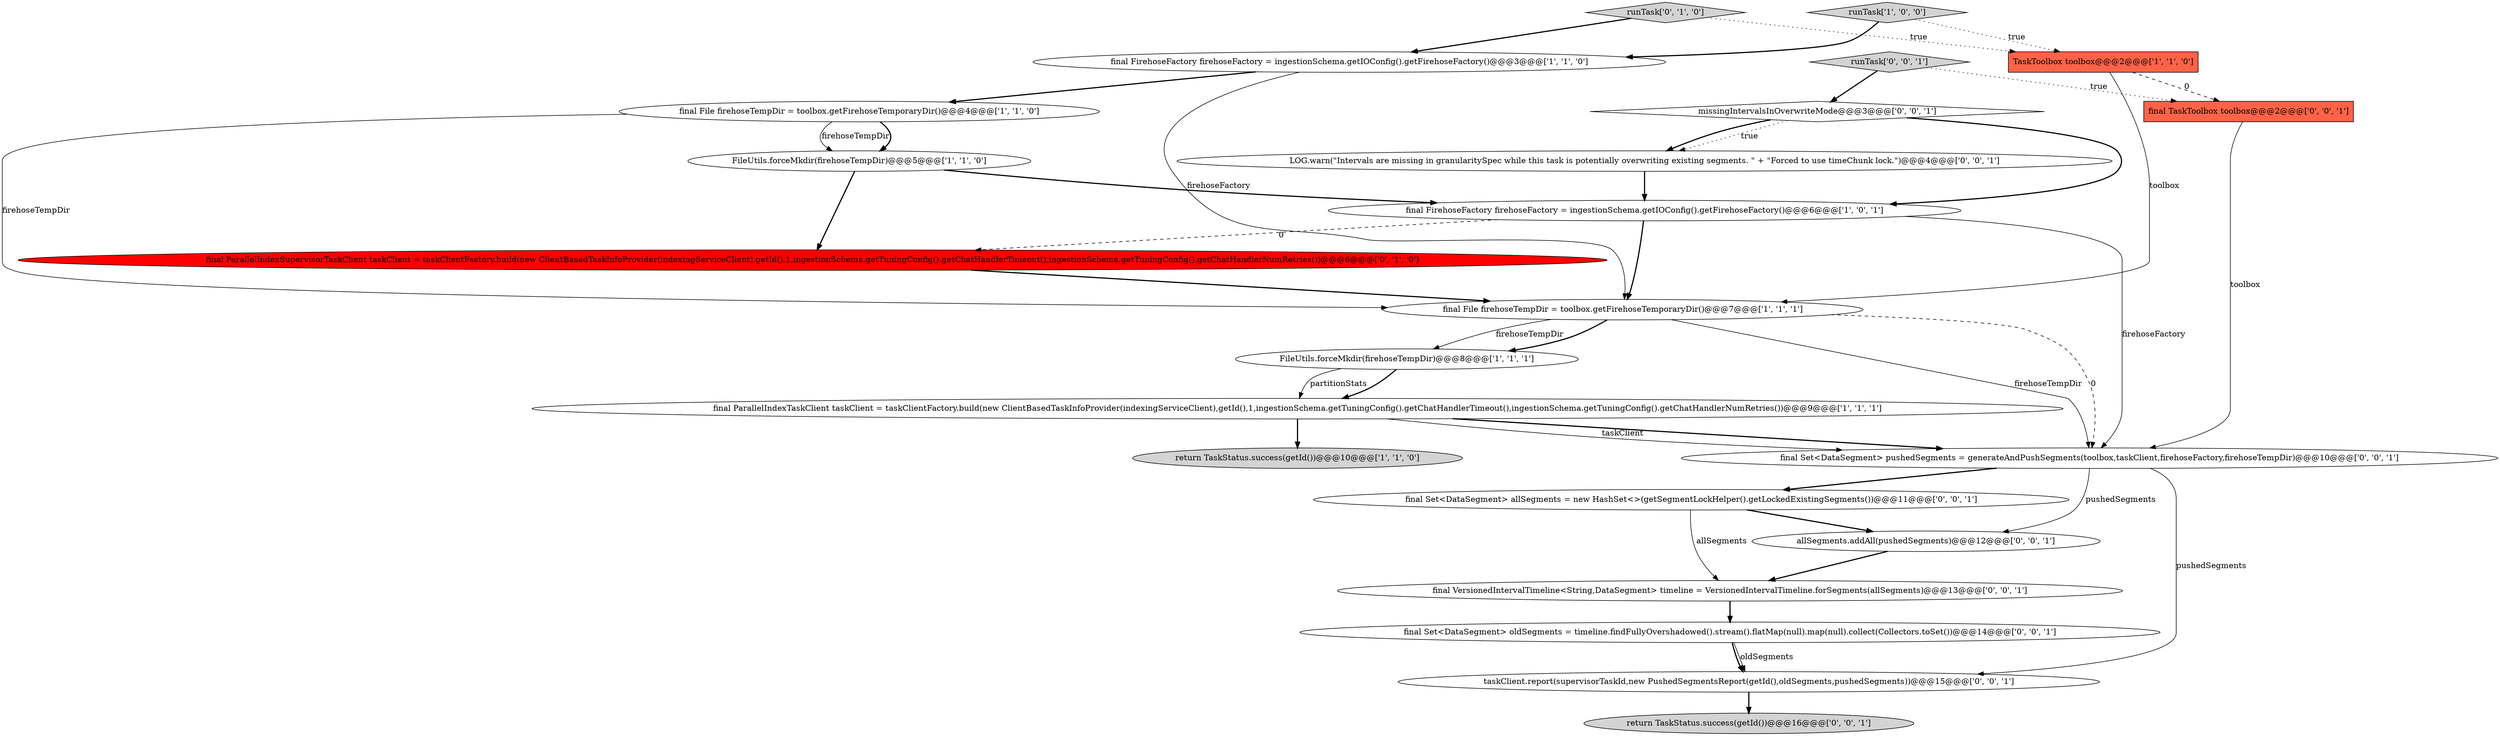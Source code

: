 digraph {
9 [style = filled, label = "final FirehoseFactory firehoseFactory = ingestionSchema.getIOConfig().getFirehoseFactory()@@@6@@@['1', '0', '1']", fillcolor = white, shape = ellipse image = "AAA0AAABBB1BBB"];
16 [style = filled, label = "final Set<DataSegment> oldSegments = timeline.findFullyOvershadowed().stream().flatMap(null).map(null).collect(Collectors.toSet())@@@14@@@['0', '0', '1']", fillcolor = white, shape = ellipse image = "AAA0AAABBB3BBB"];
0 [style = filled, label = "final File firehoseTempDir = toolbox.getFirehoseTemporaryDir()@@@7@@@['1', '1', '1']", fillcolor = white, shape = ellipse image = "AAA0AAABBB1BBB"];
20 [style = filled, label = "taskClient.report(supervisorTaskId,new PushedSegmentsReport(getId(),oldSegments,pushedSegments))@@@15@@@['0', '0', '1']", fillcolor = white, shape = ellipse image = "AAA0AAABBB3BBB"];
15 [style = filled, label = "return TaskStatus.success(getId())@@@16@@@['0', '0', '1']", fillcolor = lightgray, shape = ellipse image = "AAA0AAABBB3BBB"];
4 [style = filled, label = "final ParallelIndexTaskClient taskClient = taskClientFactory.build(new ClientBasedTaskInfoProvider(indexingServiceClient),getId(),1,ingestionSchema.getTuningConfig().getChatHandlerTimeout(),ingestionSchema.getTuningConfig().getChatHandlerNumRetries())@@@9@@@['1', '1', '1']", fillcolor = white, shape = ellipse image = "AAA0AAABBB1BBB"];
2 [style = filled, label = "return TaskStatus.success(getId())@@@10@@@['1', '1', '0']", fillcolor = lightgray, shape = ellipse image = "AAA0AAABBB1BBB"];
13 [style = filled, label = "runTask['0', '0', '1']", fillcolor = lightgray, shape = diamond image = "AAA0AAABBB3BBB"];
17 [style = filled, label = "final Set<DataSegment> allSegments = new HashSet<>(getSegmentLockHelper().getLockedExistingSegments())@@@11@@@['0', '0', '1']", fillcolor = white, shape = ellipse image = "AAA0AAABBB3BBB"];
11 [style = filled, label = "runTask['0', '1', '0']", fillcolor = lightgray, shape = diamond image = "AAA0AAABBB2BBB"];
8 [style = filled, label = "FileUtils.forceMkdir(firehoseTempDir)@@@8@@@['1', '1', '1']", fillcolor = white, shape = ellipse image = "AAA0AAABBB1BBB"];
1 [style = filled, label = "final File firehoseTempDir = toolbox.getFirehoseTemporaryDir()@@@4@@@['1', '1', '0']", fillcolor = white, shape = ellipse image = "AAA0AAABBB1BBB"];
21 [style = filled, label = "LOG.warn(\"Intervals are missing in granularitySpec while this task is potentially overwriting existing segments. \" + \"Forced to use timeChunk lock.\")@@@4@@@['0', '0', '1']", fillcolor = white, shape = ellipse image = "AAA0AAABBB3BBB"];
7 [style = filled, label = "FileUtils.forceMkdir(firehoseTempDir)@@@5@@@['1', '1', '0']", fillcolor = white, shape = ellipse image = "AAA0AAABBB1BBB"];
14 [style = filled, label = "final TaskToolbox toolbox@@@2@@@['0', '0', '1']", fillcolor = tomato, shape = box image = "AAA0AAABBB3BBB"];
10 [style = filled, label = "final ParallelIndexSupervisorTaskClient taskClient = taskClientFactory.build(new ClientBasedTaskInfoProvider(indexingServiceClient),getId(),1,ingestionSchema.getTuningConfig().getChatHandlerTimeout(),ingestionSchema.getTuningConfig().getChatHandlerNumRetries())@@@6@@@['0', '1', '0']", fillcolor = red, shape = ellipse image = "AAA1AAABBB2BBB"];
6 [style = filled, label = "TaskToolbox toolbox@@@2@@@['1', '1', '0']", fillcolor = tomato, shape = box image = "AAA0AAABBB1BBB"];
5 [style = filled, label = "final FirehoseFactory firehoseFactory = ingestionSchema.getIOConfig().getFirehoseFactory()@@@3@@@['1', '1', '0']", fillcolor = white, shape = ellipse image = "AAA0AAABBB1BBB"];
22 [style = filled, label = "allSegments.addAll(pushedSegments)@@@12@@@['0', '0', '1']", fillcolor = white, shape = ellipse image = "AAA0AAABBB3BBB"];
18 [style = filled, label = "missingIntervalsInOverwriteMode@@@3@@@['0', '0', '1']", fillcolor = white, shape = diamond image = "AAA0AAABBB3BBB"];
19 [style = filled, label = "final Set<DataSegment> pushedSegments = generateAndPushSegments(toolbox,taskClient,firehoseFactory,firehoseTempDir)@@@10@@@['0', '0', '1']", fillcolor = white, shape = ellipse image = "AAA0AAABBB3BBB"];
12 [style = filled, label = "final VersionedIntervalTimeline<String,DataSegment> timeline = VersionedIntervalTimeline.forSegments(allSegments)@@@13@@@['0', '0', '1']", fillcolor = white, shape = ellipse image = "AAA0AAABBB3BBB"];
3 [style = filled, label = "runTask['1', '0', '0']", fillcolor = lightgray, shape = diamond image = "AAA0AAABBB1BBB"];
9->19 [style = solid, label="firehoseFactory"];
9->10 [style = dashed, label="0"];
9->0 [style = bold, label=""];
19->20 [style = solid, label="pushedSegments"];
7->10 [style = bold, label=""];
0->19 [style = dashed, label="0"];
5->0 [style = solid, label="firehoseFactory"];
4->19 [style = bold, label=""];
18->21 [style = dotted, label="true"];
4->19 [style = solid, label="taskClient"];
1->7 [style = solid, label="firehoseTempDir"];
12->16 [style = bold, label=""];
4->2 [style = bold, label=""];
17->12 [style = solid, label="allSegments"];
19->17 [style = bold, label=""];
6->14 [style = dashed, label="0"];
3->6 [style = dotted, label="true"];
17->22 [style = bold, label=""];
1->7 [style = bold, label=""];
14->19 [style = solid, label="toolbox"];
0->19 [style = solid, label="firehoseTempDir"];
19->22 [style = solid, label="pushedSegments"];
7->9 [style = bold, label=""];
5->1 [style = bold, label=""];
11->5 [style = bold, label=""];
3->5 [style = bold, label=""];
21->9 [style = bold, label=""];
11->6 [style = dotted, label="true"];
22->12 [style = bold, label=""];
10->0 [style = bold, label=""];
0->8 [style = bold, label=""];
18->9 [style = bold, label=""];
8->4 [style = bold, label=""];
18->21 [style = bold, label=""];
0->8 [style = solid, label="firehoseTempDir"];
1->0 [style = solid, label="firehoseTempDir"];
16->20 [style = bold, label=""];
20->15 [style = bold, label=""];
6->0 [style = solid, label="toolbox"];
13->14 [style = dotted, label="true"];
8->4 [style = solid, label="partitionStats"];
13->18 [style = bold, label=""];
16->20 [style = solid, label="oldSegments"];
}
